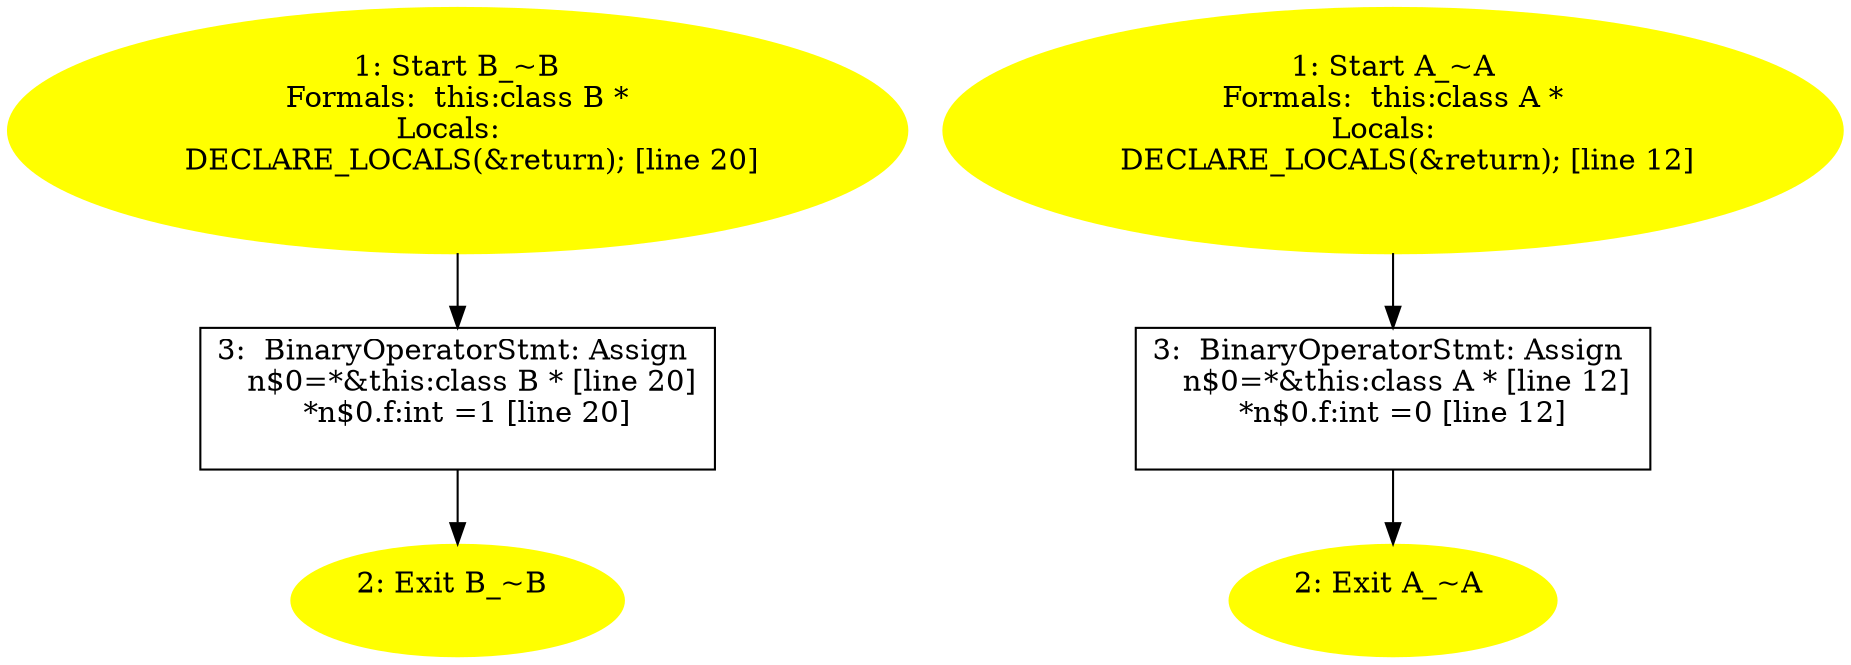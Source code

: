 /* @generated */
digraph iCFG {
"B_~B(_ZN1BD0Ev).9a30ff0f6f3a2cf1000c5ecdda36d53b_3" [label="3:  BinaryOperatorStmt: Assign \n   n$0=*&this:class B * [line 20]\n  *n$0.f:int =1 [line 20]\n " shape="box"]
	

	 "B_~B(_ZN1BD0Ev).9a30ff0f6f3a2cf1000c5ecdda36d53b_3" -> "B_~B(_ZN1BD0Ev).9a30ff0f6f3a2cf1000c5ecdda36d53b_2" ;
"B_~B(_ZN1BD0Ev).9a30ff0f6f3a2cf1000c5ecdda36d53b_2" [label="2: Exit B_~B \n  " color=yellow style=filled]
	

"B_~B(_ZN1BD0Ev).9a30ff0f6f3a2cf1000c5ecdda36d53b_1" [label="1: Start B_~B\nFormals:  this:class B *\nLocals:  \n   DECLARE_LOCALS(&return); [line 20]\n " color=yellow style=filled]
	

	 "B_~B(_ZN1BD0Ev).9a30ff0f6f3a2cf1000c5ecdda36d53b_1" -> "B_~B(_ZN1BD0Ev).9a30ff0f6f3a2cf1000c5ecdda36d53b_3" ;
"A_~A(_ZN1AD0Ev).8c02753d631046ed95b47845e91297b9_3" [label="3:  BinaryOperatorStmt: Assign \n   n$0=*&this:class A * [line 12]\n  *n$0.f:int =0 [line 12]\n " shape="box"]
	

	 "A_~A(_ZN1AD0Ev).8c02753d631046ed95b47845e91297b9_3" -> "A_~A(_ZN1AD0Ev).8c02753d631046ed95b47845e91297b9_2" ;
"A_~A(_ZN1AD0Ev).8c02753d631046ed95b47845e91297b9_2" [label="2: Exit A_~A \n  " color=yellow style=filled]
	

"A_~A(_ZN1AD0Ev).8c02753d631046ed95b47845e91297b9_1" [label="1: Start A_~A\nFormals:  this:class A *\nLocals:  \n   DECLARE_LOCALS(&return); [line 12]\n " color=yellow style=filled]
	

	 "A_~A(_ZN1AD0Ev).8c02753d631046ed95b47845e91297b9_1" -> "A_~A(_ZN1AD0Ev).8c02753d631046ed95b47845e91297b9_3" ;
}
